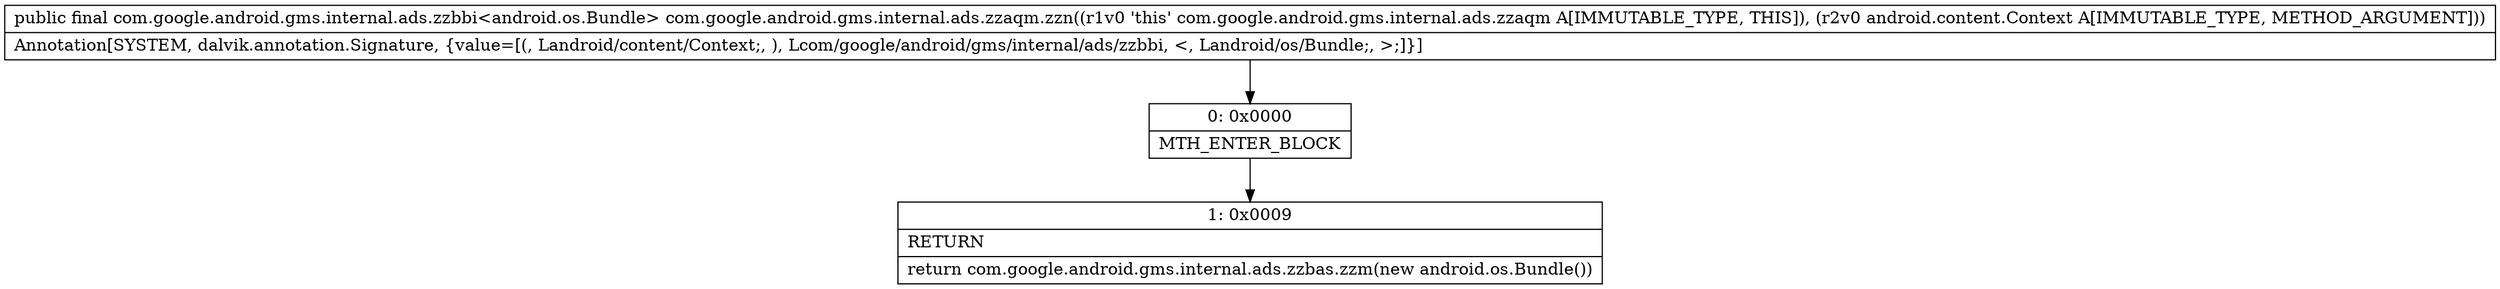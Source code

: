 digraph "CFG forcom.google.android.gms.internal.ads.zzaqm.zzn(Landroid\/content\/Context;)Lcom\/google\/android\/gms\/internal\/ads\/zzbbi;" {
Node_0 [shape=record,label="{0\:\ 0x0000|MTH_ENTER_BLOCK\l}"];
Node_1 [shape=record,label="{1\:\ 0x0009|RETURN\l|return com.google.android.gms.internal.ads.zzbas.zzm(new android.os.Bundle())\l}"];
MethodNode[shape=record,label="{public final com.google.android.gms.internal.ads.zzbbi\<android.os.Bundle\> com.google.android.gms.internal.ads.zzaqm.zzn((r1v0 'this' com.google.android.gms.internal.ads.zzaqm A[IMMUTABLE_TYPE, THIS]), (r2v0 android.content.Context A[IMMUTABLE_TYPE, METHOD_ARGUMENT]))  | Annotation[SYSTEM, dalvik.annotation.Signature, \{value=[(, Landroid\/content\/Context;, ), Lcom\/google\/android\/gms\/internal\/ads\/zzbbi, \<, Landroid\/os\/Bundle;, \>;]\}]\l}"];
MethodNode -> Node_0;
Node_0 -> Node_1;
}

